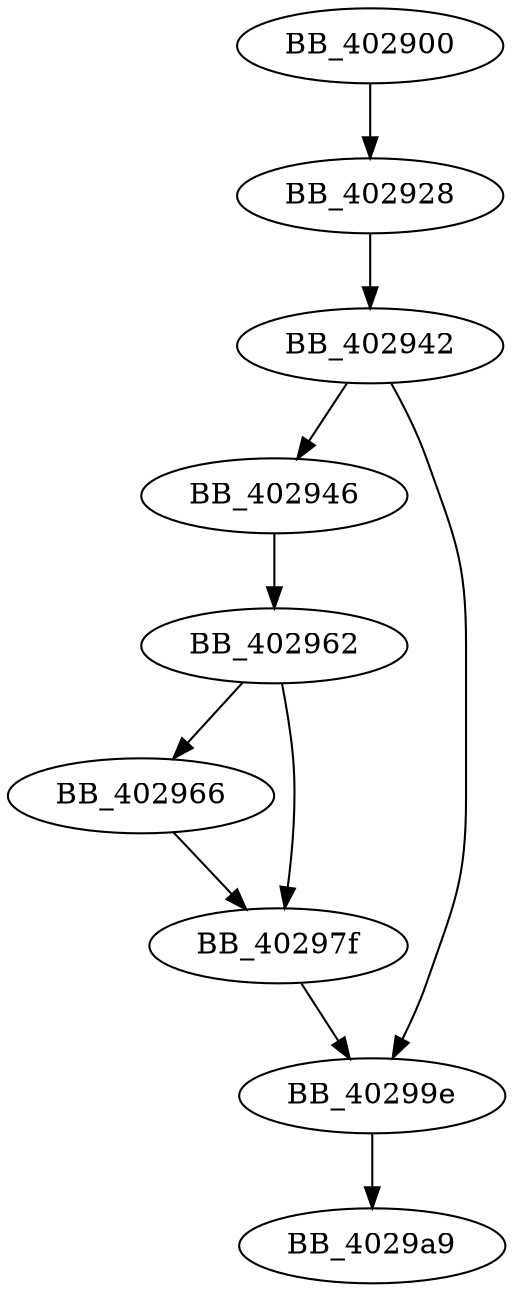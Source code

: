 DiGraph sub_402900{
BB_402900->BB_402928
BB_402928->BB_402942
BB_402942->BB_402946
BB_402942->BB_40299e
BB_402946->BB_402962
BB_402962->BB_402966
BB_402962->BB_40297f
BB_402966->BB_40297f
BB_40297f->BB_40299e
BB_40299e->BB_4029a9
}
